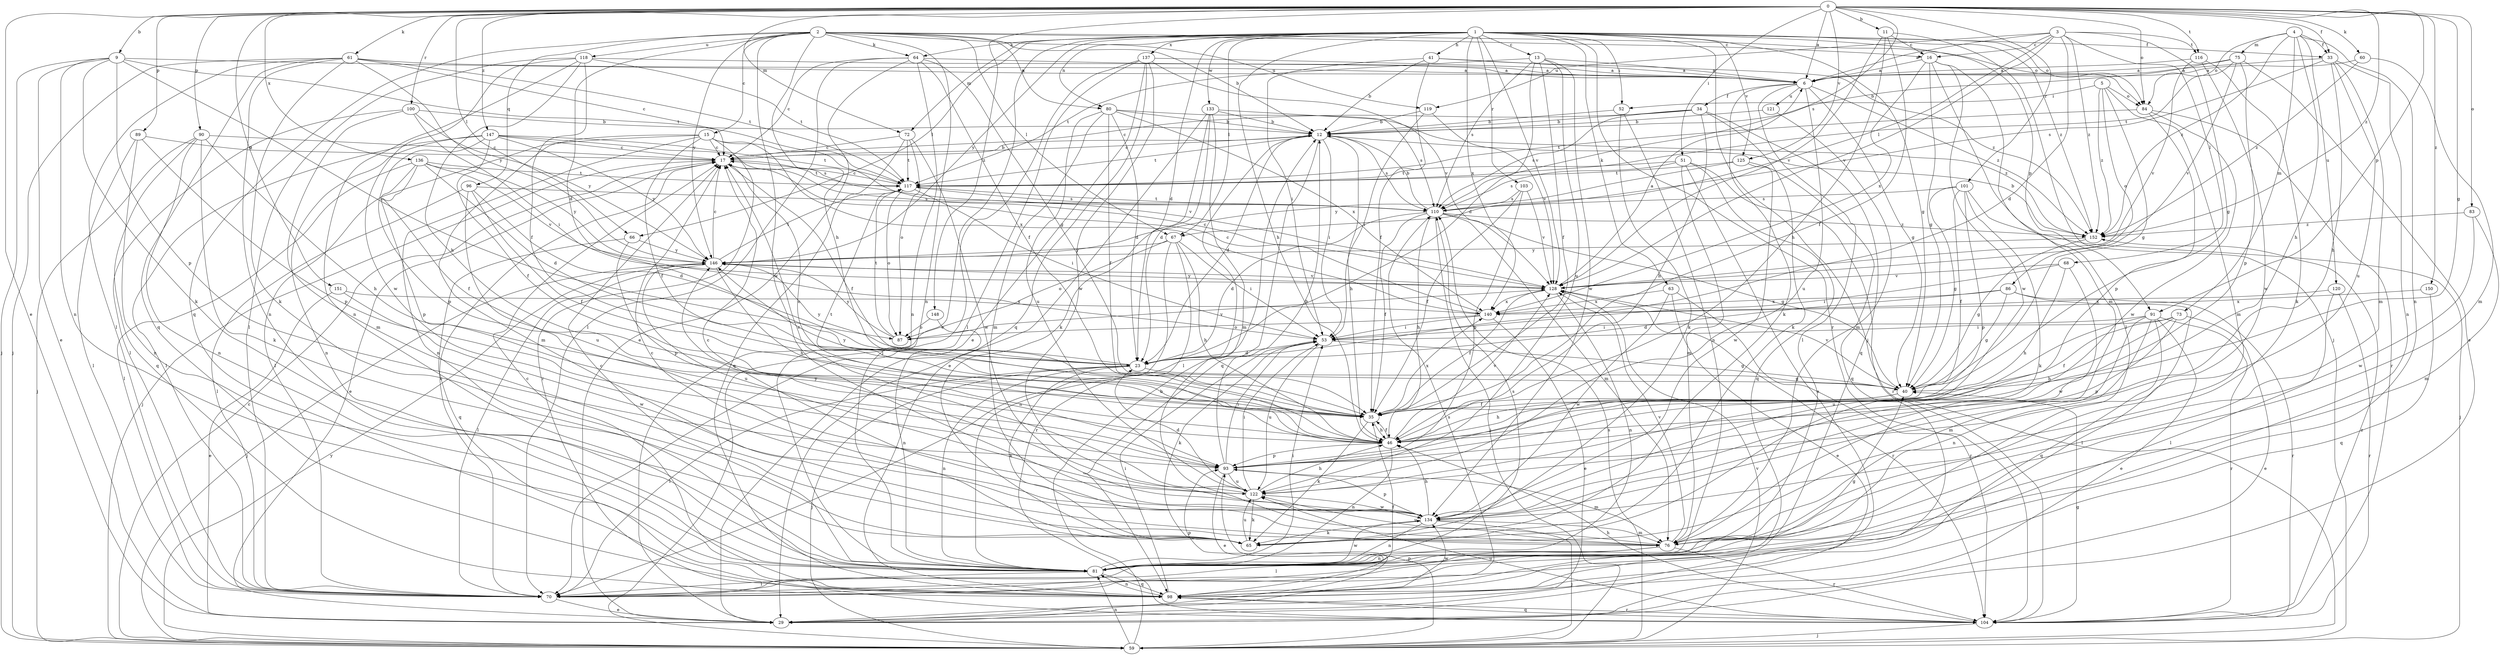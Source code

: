strict digraph  {
0;
1;
2;
3;
4;
5;
6;
9;
11;
12;
13;
15;
16;
17;
23;
29;
33;
34;
35;
40;
41;
46;
51;
52;
53;
59;
60;
61;
63;
64;
65;
66;
67;
68;
70;
72;
73;
75;
76;
80;
81;
83;
84;
86;
87;
89;
90;
91;
93;
96;
98;
100;
101;
103;
104;
110;
116;
117;
118;
119;
120;
121;
122;
125;
128;
133;
134;
136;
137;
140;
146;
147;
148;
150;
151;
152;
0 -> 6  [label=a];
0 -> 9  [label=b];
0 -> 11  [label=b];
0 -> 29  [label=e];
0 -> 33  [label=f];
0 -> 40  [label=g];
0 -> 51  [label=i];
0 -> 60  [label=k];
0 -> 61  [label=k];
0 -> 66  [label=l];
0 -> 72  [label=m];
0 -> 83  [label=o];
0 -> 84  [label=o];
0 -> 89  [label=p];
0 -> 90  [label=p];
0 -> 91  [label=p];
0 -> 100  [label=r];
0 -> 101  [label=r];
0 -> 110  [label=s];
0 -> 116  [label=t];
0 -> 125  [label=v];
0 -> 136  [label=x];
0 -> 147  [label=z];
0 -> 148  [label=z];
0 -> 150  [label=z];
0 -> 151  [label=z];
0 -> 152  [label=z];
1 -> 13  [label=c];
1 -> 23  [label=d];
1 -> 29  [label=e];
1 -> 33  [label=f];
1 -> 40  [label=g];
1 -> 41  [label=h];
1 -> 46  [label=h];
1 -> 52  [label=i];
1 -> 59  [label=j];
1 -> 63  [label=k];
1 -> 64  [label=k];
1 -> 66  [label=l];
1 -> 67  [label=l];
1 -> 72  [label=m];
1 -> 80  [label=n];
1 -> 84  [label=o];
1 -> 91  [label=p];
1 -> 103  [label=r];
1 -> 104  [label=r];
1 -> 125  [label=v];
1 -> 128  [label=v];
1 -> 133  [label=w];
1 -> 137  [label=x];
1 -> 140  [label=x];
1 -> 146  [label=y];
1 -> 152  [label=z];
2 -> 12  [label=b];
2 -> 15  [label=c];
2 -> 16  [label=c];
2 -> 23  [label=d];
2 -> 46  [label=h];
2 -> 64  [label=k];
2 -> 67  [label=l];
2 -> 80  [label=n];
2 -> 81  [label=n];
2 -> 84  [label=o];
2 -> 96  [label=q];
2 -> 98  [label=q];
2 -> 118  [label=u];
2 -> 119  [label=u];
2 -> 134  [label=w];
2 -> 146  [label=y];
3 -> 6  [label=a];
3 -> 16  [label=c];
3 -> 23  [label=d];
3 -> 40  [label=g];
3 -> 67  [label=l];
3 -> 68  [label=l];
3 -> 116  [label=t];
3 -> 119  [label=u];
3 -> 128  [label=v];
3 -> 152  [label=z];
4 -> 33  [label=f];
4 -> 46  [label=h];
4 -> 73  [label=m];
4 -> 75  [label=m];
4 -> 81  [label=n];
4 -> 84  [label=o];
4 -> 120  [label=u];
4 -> 152  [label=z];
5 -> 40  [label=g];
5 -> 52  [label=i];
5 -> 76  [label=m];
5 -> 84  [label=o];
5 -> 86  [label=o];
5 -> 152  [label=z];
6 -> 34  [label=f];
6 -> 40  [label=g];
6 -> 65  [label=k];
6 -> 70  [label=l];
6 -> 121  [label=u];
6 -> 122  [label=u];
6 -> 152  [label=z];
9 -> 6  [label=a];
9 -> 29  [label=e];
9 -> 59  [label=j];
9 -> 65  [label=k];
9 -> 81  [label=n];
9 -> 87  [label=o];
9 -> 93  [label=p];
9 -> 117  [label=t];
11 -> 16  [label=c];
11 -> 35  [label=f];
11 -> 46  [label=h];
11 -> 59  [label=j];
11 -> 128  [label=v];
12 -> 17  [label=c];
12 -> 23  [label=d];
12 -> 46  [label=h];
12 -> 53  [label=i];
12 -> 70  [label=l];
12 -> 98  [label=q];
12 -> 110  [label=s];
12 -> 117  [label=t];
13 -> 6  [label=a];
13 -> 23  [label=d];
13 -> 35  [label=f];
13 -> 110  [label=s];
13 -> 117  [label=t];
13 -> 122  [label=u];
13 -> 134  [label=w];
15 -> 17  [label=c];
15 -> 35  [label=f];
15 -> 70  [label=l];
15 -> 76  [label=m];
15 -> 81  [label=n];
15 -> 104  [label=r];
15 -> 128  [label=v];
15 -> 140  [label=x];
16 -> 6  [label=a];
16 -> 40  [label=g];
16 -> 70  [label=l];
16 -> 76  [label=m];
16 -> 134  [label=w];
16 -> 140  [label=x];
17 -> 12  [label=b];
17 -> 29  [label=e];
17 -> 35  [label=f];
17 -> 59  [label=j];
17 -> 117  [label=t];
23 -> 40  [label=g];
23 -> 59  [label=j];
23 -> 65  [label=k];
23 -> 70  [label=l];
23 -> 81  [label=n];
23 -> 146  [label=y];
29 -> 110  [label=s];
33 -> 6  [label=a];
33 -> 46  [label=h];
33 -> 76  [label=m];
33 -> 81  [label=n];
33 -> 110  [label=s];
33 -> 122  [label=u];
34 -> 12  [label=b];
34 -> 17  [label=c];
34 -> 46  [label=h];
34 -> 65  [label=k];
34 -> 98  [label=q];
34 -> 110  [label=s];
35 -> 46  [label=h];
35 -> 65  [label=k];
35 -> 140  [label=x];
35 -> 146  [label=y];
40 -> 35  [label=f];
40 -> 46  [label=h];
40 -> 128  [label=v];
41 -> 6  [label=a];
41 -> 12  [label=b];
41 -> 35  [label=f];
41 -> 53  [label=i];
41 -> 152  [label=z];
46 -> 17  [label=c];
46 -> 35  [label=f];
46 -> 81  [label=n];
46 -> 93  [label=p];
46 -> 117  [label=t];
46 -> 128  [label=v];
51 -> 29  [label=e];
51 -> 76  [label=m];
51 -> 98  [label=q];
51 -> 104  [label=r];
51 -> 110  [label=s];
51 -> 117  [label=t];
52 -> 12  [label=b];
52 -> 65  [label=k];
52 -> 81  [label=n];
53 -> 23  [label=d];
53 -> 40  [label=g];
53 -> 65  [label=k];
53 -> 122  [label=u];
59 -> 12  [label=b];
59 -> 17  [label=c];
59 -> 81  [label=n];
59 -> 93  [label=p];
59 -> 110  [label=s];
59 -> 128  [label=v];
59 -> 146  [label=y];
60 -> 6  [label=a];
60 -> 76  [label=m];
60 -> 152  [label=z];
61 -> 6  [label=a];
61 -> 17  [label=c];
61 -> 59  [label=j];
61 -> 65  [label=k];
61 -> 70  [label=l];
61 -> 81  [label=n];
61 -> 98  [label=q];
61 -> 117  [label=t];
61 -> 146  [label=y];
63 -> 29  [label=e];
63 -> 104  [label=r];
63 -> 134  [label=w];
63 -> 140  [label=x];
64 -> 6  [label=a];
64 -> 17  [label=c];
64 -> 29  [label=e];
64 -> 35  [label=f];
64 -> 40  [label=g];
64 -> 70  [label=l];
64 -> 81  [label=n];
65 -> 17  [label=c];
65 -> 122  [label=u];
66 -> 93  [label=p];
66 -> 98  [label=q];
66 -> 146  [label=y];
67 -> 46  [label=h];
67 -> 53  [label=i];
67 -> 81  [label=n];
67 -> 87  [label=o];
67 -> 104  [label=r];
67 -> 146  [label=y];
68 -> 46  [label=h];
68 -> 53  [label=i];
68 -> 128  [label=v];
68 -> 134  [label=w];
70 -> 17  [label=c];
70 -> 29  [label=e];
70 -> 35  [label=f];
72 -> 17  [label=c];
72 -> 87  [label=o];
72 -> 98  [label=q];
72 -> 117  [label=t];
72 -> 134  [label=w];
73 -> 29  [label=e];
73 -> 35  [label=f];
73 -> 46  [label=h];
73 -> 53  [label=i];
73 -> 93  [label=p];
75 -> 6  [label=a];
75 -> 12  [label=b];
75 -> 29  [label=e];
75 -> 93  [label=p];
75 -> 117  [label=t];
75 -> 128  [label=v];
76 -> 70  [label=l];
76 -> 81  [label=n];
76 -> 104  [label=r];
76 -> 122  [label=u];
76 -> 128  [label=v];
80 -> 12  [label=b];
80 -> 23  [label=d];
80 -> 35  [label=f];
80 -> 76  [label=m];
80 -> 122  [label=u];
80 -> 140  [label=x];
80 -> 152  [label=z];
81 -> 17  [label=c];
81 -> 40  [label=g];
81 -> 53  [label=i];
81 -> 70  [label=l];
81 -> 98  [label=q];
81 -> 110  [label=s];
81 -> 134  [label=w];
83 -> 76  [label=m];
83 -> 134  [label=w];
83 -> 152  [label=z];
84 -> 93  [label=p];
84 -> 104  [label=r];
84 -> 117  [label=t];
84 -> 134  [label=w];
86 -> 23  [label=d];
86 -> 40  [label=g];
86 -> 70  [label=l];
86 -> 104  [label=r];
86 -> 140  [label=x];
87 -> 117  [label=t];
87 -> 128  [label=v];
87 -> 146  [label=y];
89 -> 17  [label=c];
89 -> 70  [label=l];
89 -> 81  [label=n];
89 -> 93  [label=p];
90 -> 17  [label=c];
90 -> 46  [label=h];
90 -> 59  [label=j];
90 -> 65  [label=k];
90 -> 81  [label=n];
90 -> 98  [label=q];
91 -> 29  [label=e];
91 -> 53  [label=i];
91 -> 76  [label=m];
91 -> 81  [label=n];
91 -> 98  [label=q];
91 -> 104  [label=r];
91 -> 122  [label=u];
93 -> 12  [label=b];
93 -> 29  [label=e];
93 -> 53  [label=i];
93 -> 76  [label=m];
93 -> 122  [label=u];
96 -> 23  [label=d];
96 -> 35  [label=f];
96 -> 70  [label=l];
96 -> 110  [label=s];
96 -> 122  [label=u];
98 -> 17  [label=c];
98 -> 53  [label=i];
98 -> 81  [label=n];
98 -> 93  [label=p];
98 -> 104  [label=r];
98 -> 134  [label=w];
100 -> 12  [label=b];
100 -> 53  [label=i];
100 -> 70  [label=l];
100 -> 76  [label=m];
100 -> 146  [label=y];
101 -> 35  [label=f];
101 -> 40  [label=g];
101 -> 59  [label=j];
101 -> 65  [label=k];
101 -> 93  [label=p];
101 -> 110  [label=s];
103 -> 35  [label=f];
103 -> 93  [label=p];
103 -> 110  [label=s];
103 -> 128  [label=v];
104 -> 40  [label=g];
104 -> 46  [label=h];
104 -> 59  [label=j];
104 -> 98  [label=q];
104 -> 122  [label=u];
104 -> 152  [label=z];
110 -> 12  [label=b];
110 -> 23  [label=d];
110 -> 35  [label=f];
110 -> 40  [label=g];
110 -> 46  [label=h];
110 -> 59  [label=j];
110 -> 76  [label=m];
110 -> 117  [label=t];
110 -> 152  [label=z];
116 -> 6  [label=a];
116 -> 65  [label=k];
116 -> 128  [label=v];
116 -> 134  [label=w];
117 -> 17  [label=c];
117 -> 53  [label=i];
117 -> 87  [label=o];
117 -> 110  [label=s];
118 -> 6  [label=a];
118 -> 35  [label=f];
118 -> 46  [label=h];
118 -> 70  [label=l];
118 -> 81  [label=n];
118 -> 117  [label=t];
118 -> 134  [label=w];
119 -> 12  [label=b];
119 -> 53  [label=i];
119 -> 128  [label=v];
120 -> 70  [label=l];
120 -> 104  [label=r];
120 -> 140  [label=x];
121 -> 12  [label=b];
121 -> 76  [label=m];
122 -> 17  [label=c];
122 -> 23  [label=d];
122 -> 46  [label=h];
122 -> 53  [label=i];
122 -> 65  [label=k];
122 -> 134  [label=w];
122 -> 146  [label=y];
125 -> 98  [label=q];
125 -> 117  [label=t];
125 -> 134  [label=w];
125 -> 146  [label=y];
128 -> 6  [label=a];
128 -> 17  [label=c];
128 -> 35  [label=f];
128 -> 81  [label=n];
128 -> 104  [label=r];
128 -> 140  [label=x];
128 -> 146  [label=y];
133 -> 12  [label=b];
133 -> 23  [label=d];
133 -> 29  [label=e];
133 -> 65  [label=k];
133 -> 76  [label=m];
133 -> 110  [label=s];
134 -> 17  [label=c];
134 -> 46  [label=h];
134 -> 59  [label=j];
134 -> 65  [label=k];
134 -> 76  [label=m];
134 -> 81  [label=n];
134 -> 93  [label=p];
136 -> 23  [label=d];
136 -> 35  [label=f];
136 -> 70  [label=l];
136 -> 93  [label=p];
136 -> 117  [label=t];
136 -> 128  [label=v];
136 -> 146  [label=y];
137 -> 6  [label=a];
137 -> 29  [label=e];
137 -> 59  [label=j];
137 -> 70  [label=l];
137 -> 98  [label=q];
137 -> 128  [label=v];
137 -> 134  [label=w];
140 -> 17  [label=c];
140 -> 29  [label=e];
140 -> 53  [label=i];
140 -> 87  [label=o];
146 -> 17  [label=c];
146 -> 46  [label=h];
146 -> 59  [label=j];
146 -> 70  [label=l];
146 -> 117  [label=t];
146 -> 122  [label=u];
146 -> 128  [label=v];
147 -> 17  [label=c];
147 -> 35  [label=f];
147 -> 70  [label=l];
147 -> 81  [label=n];
147 -> 93  [label=p];
147 -> 110  [label=s];
147 -> 117  [label=t];
147 -> 146  [label=y];
148 -> 81  [label=n];
148 -> 87  [label=o];
150 -> 98  [label=q];
150 -> 140  [label=x];
151 -> 29  [label=e];
151 -> 134  [label=w];
151 -> 140  [label=x];
152 -> 12  [label=b];
152 -> 40  [label=g];
152 -> 146  [label=y];
}
